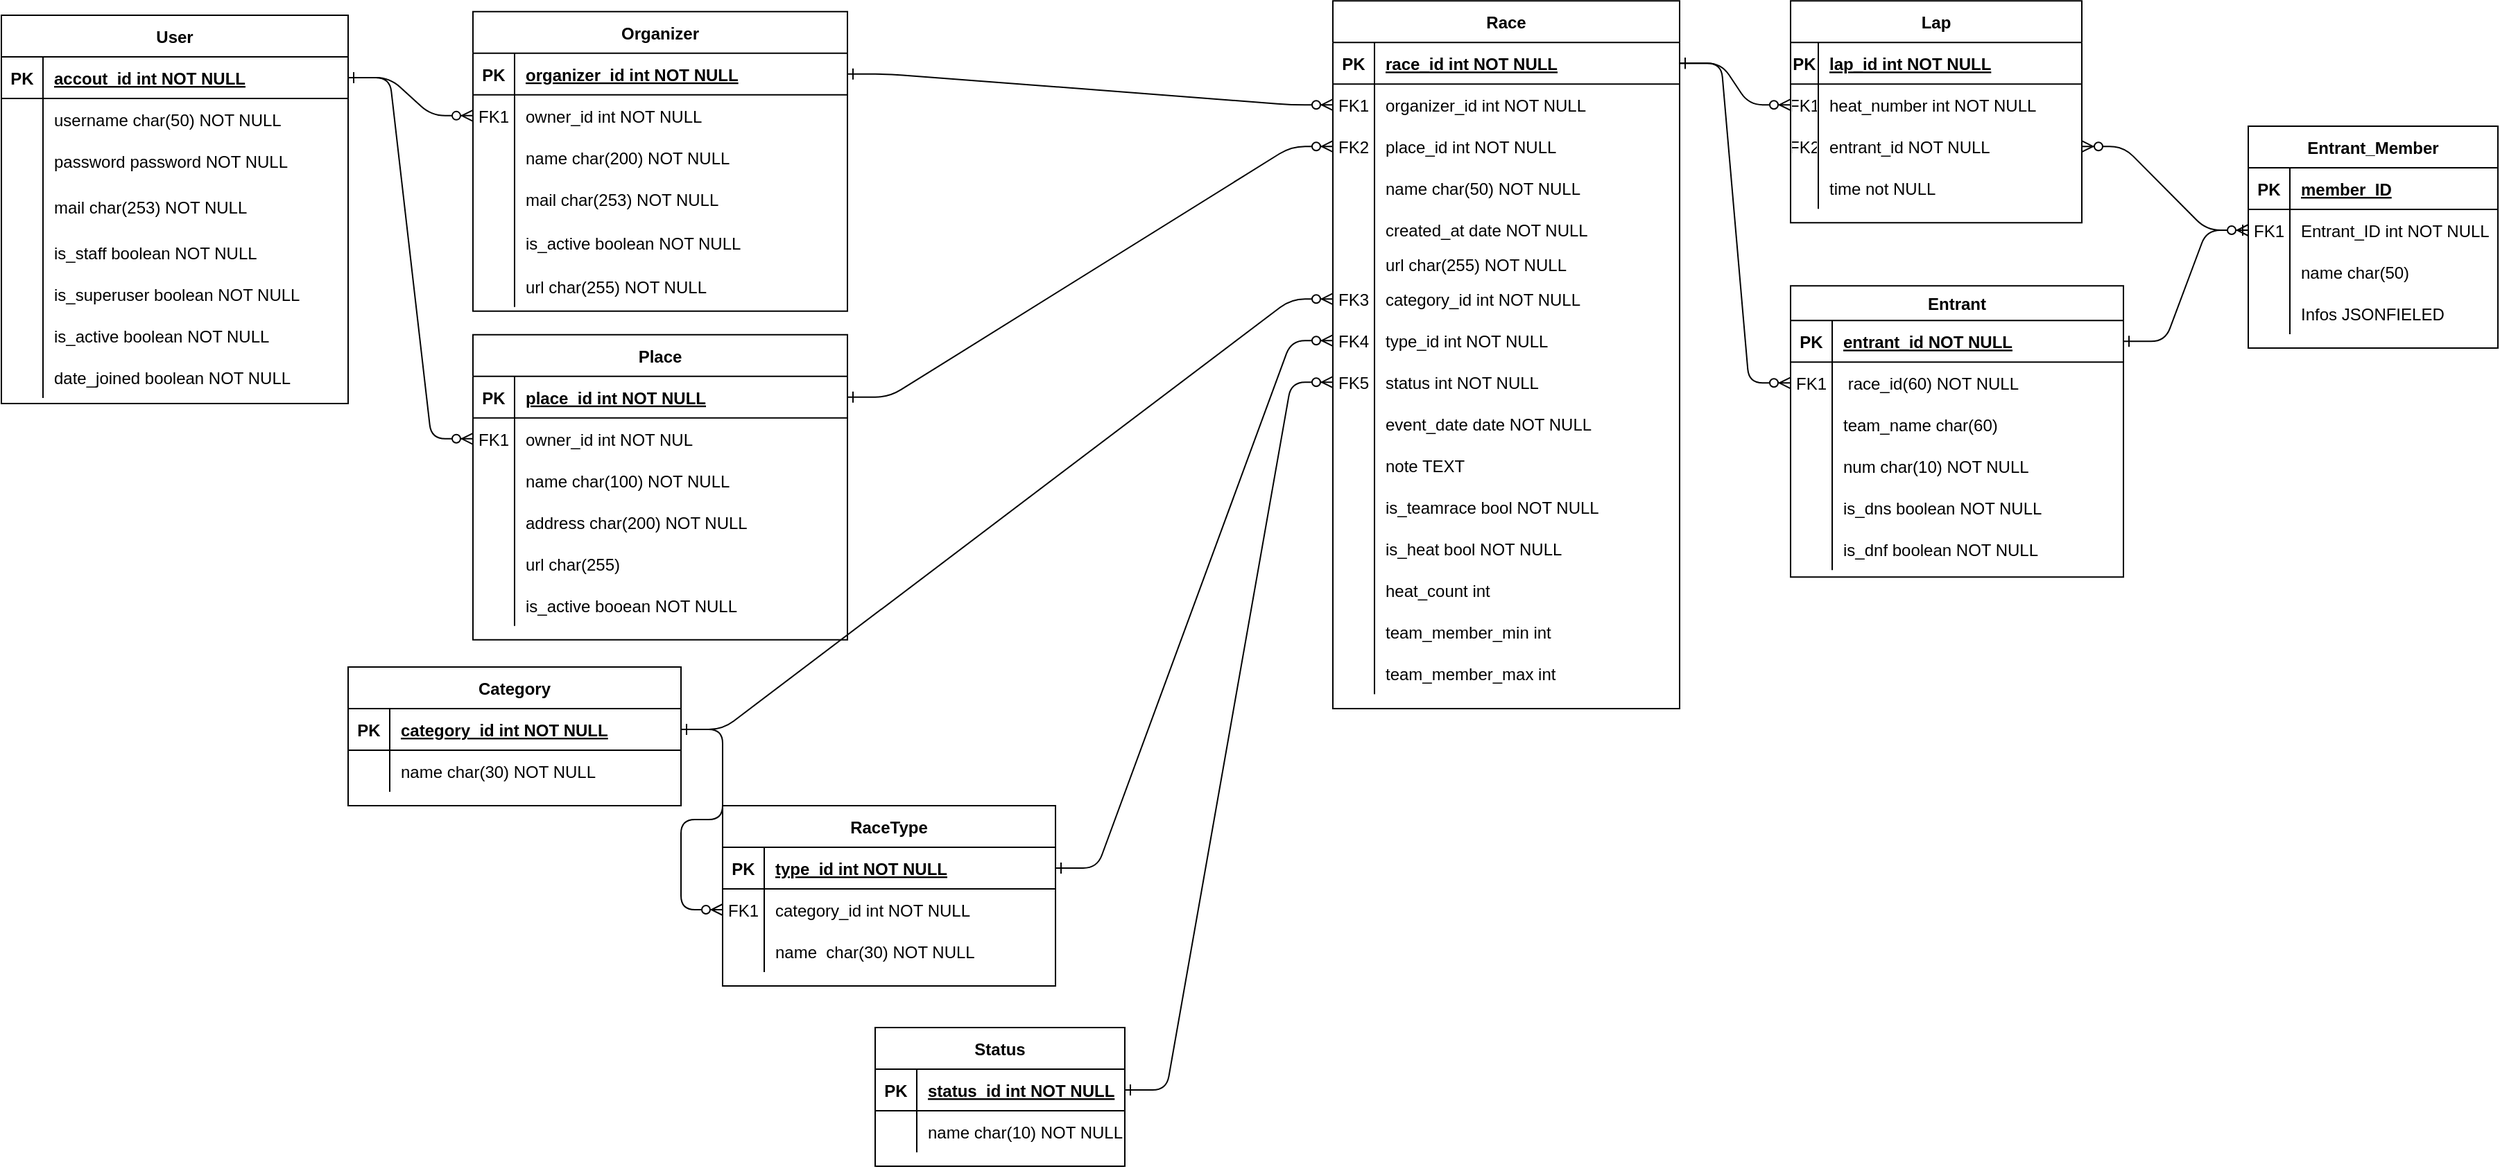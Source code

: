 <mxfile version="15.2.9" type="github">
  <diagram id="R2lEEEUBdFMjLlhIrx00" name="Page-1">
    <mxGraphModel dx="1550" dy="835" grid="1" gridSize="10" guides="1" tooltips="1" connect="1" arrows="1" fold="1" page="1" pageScale="1" pageWidth="850" pageHeight="1100" math="0" shadow="0" extFonts="Permanent Marker^https://fonts.googleapis.com/css?family=Permanent+Marker">
      <root>
        <mxCell id="0" />
        <mxCell id="1" parent="0" />
        <mxCell id="C-vyLk0tnHw3VtMMgP7b-1" value="" style="edgeStyle=entityRelationEdgeStyle;endArrow=ERzeroToMany;startArrow=ERone;endFill=1;startFill=0;" parent="1" source="C-vyLk0tnHw3VtMMgP7b-24" target="C-vyLk0tnHw3VtMMgP7b-6" edge="1">
          <mxGeometry width="100" height="100" relative="1" as="geometry">
            <mxPoint x="340" y="720" as="sourcePoint" />
            <mxPoint x="440" y="620" as="targetPoint" />
          </mxGeometry>
        </mxCell>
        <mxCell id="C-vyLk0tnHw3VtMMgP7b-12" value="" style="edgeStyle=entityRelationEdgeStyle;endArrow=ERzeroToMany;startArrow=ERone;endFill=1;startFill=0;" parent="1" source="C-vyLk0tnHw3VtMMgP7b-3" target="C-vyLk0tnHw3VtMMgP7b-17" edge="1">
          <mxGeometry width="100" height="100" relative="1" as="geometry">
            <mxPoint x="400" y="180" as="sourcePoint" />
            <mxPoint x="460" y="205" as="targetPoint" />
          </mxGeometry>
        </mxCell>
        <mxCell id="C-vyLk0tnHw3VtMMgP7b-13" value="Race" style="shape=table;startSize=30;container=1;collapsible=1;childLayout=tableLayout;fixedRows=1;rowLines=0;fontStyle=1;align=center;resizeLast=1;" parent="1" vertex="1">
          <mxGeometry x="1000" y="29.59" width="250" height="510.41" as="geometry" />
        </mxCell>
        <mxCell id="C-vyLk0tnHw3VtMMgP7b-14" value="" style="shape=partialRectangle;collapsible=0;dropTarget=0;pointerEvents=0;fillColor=none;points=[[0,0.5],[1,0.5]];portConstraint=eastwest;top=0;left=0;right=0;bottom=1;" parent="C-vyLk0tnHw3VtMMgP7b-13" vertex="1">
          <mxGeometry y="30" width="250" height="30" as="geometry" />
        </mxCell>
        <mxCell id="C-vyLk0tnHw3VtMMgP7b-15" value="PK" style="shape=partialRectangle;overflow=hidden;connectable=0;fillColor=none;top=0;left=0;bottom=0;right=0;fontStyle=1;" parent="C-vyLk0tnHw3VtMMgP7b-14" vertex="1">
          <mxGeometry width="30" height="30" as="geometry">
            <mxRectangle width="30" height="30" as="alternateBounds" />
          </mxGeometry>
        </mxCell>
        <mxCell id="C-vyLk0tnHw3VtMMgP7b-16" value="race_id int NOT NULL " style="shape=partialRectangle;overflow=hidden;connectable=0;fillColor=none;top=0;left=0;bottom=0;right=0;align=left;spacingLeft=6;fontStyle=5;" parent="C-vyLk0tnHw3VtMMgP7b-14" vertex="1">
          <mxGeometry x="30" width="220" height="30" as="geometry">
            <mxRectangle width="220" height="30" as="alternateBounds" />
          </mxGeometry>
        </mxCell>
        <mxCell id="C-vyLk0tnHw3VtMMgP7b-17" value="" style="shape=partialRectangle;collapsible=0;dropTarget=0;pointerEvents=0;fillColor=none;points=[[0,0.5],[1,0.5]];portConstraint=eastwest;top=0;left=0;right=0;bottom=0;" parent="C-vyLk0tnHw3VtMMgP7b-13" vertex="1">
          <mxGeometry y="60" width="250" height="30" as="geometry" />
        </mxCell>
        <mxCell id="C-vyLk0tnHw3VtMMgP7b-18" value="FK1" style="shape=partialRectangle;overflow=hidden;connectable=0;fillColor=none;top=0;left=0;bottom=0;right=0;" parent="C-vyLk0tnHw3VtMMgP7b-17" vertex="1">
          <mxGeometry width="30" height="30" as="geometry">
            <mxRectangle width="30" height="30" as="alternateBounds" />
          </mxGeometry>
        </mxCell>
        <mxCell id="C-vyLk0tnHw3VtMMgP7b-19" value="organizer_id int NOT NULL" style="shape=partialRectangle;overflow=hidden;connectable=0;fillColor=none;top=0;left=0;bottom=0;right=0;align=left;spacingLeft=6;" parent="C-vyLk0tnHw3VtMMgP7b-17" vertex="1">
          <mxGeometry x="30" width="220" height="30" as="geometry">
            <mxRectangle width="220" height="30" as="alternateBounds" />
          </mxGeometry>
        </mxCell>
        <mxCell id="C-vyLk0tnHw3VtMMgP7b-20" value="" style="shape=partialRectangle;collapsible=0;dropTarget=0;pointerEvents=0;fillColor=none;points=[[0,0.5],[1,0.5]];portConstraint=eastwest;top=0;left=0;right=0;bottom=0;" parent="C-vyLk0tnHw3VtMMgP7b-13" vertex="1">
          <mxGeometry y="90" width="250" height="30" as="geometry" />
        </mxCell>
        <mxCell id="C-vyLk0tnHw3VtMMgP7b-21" value="FK2" style="shape=partialRectangle;overflow=hidden;connectable=0;fillColor=none;top=0;left=0;bottom=0;right=0;" parent="C-vyLk0tnHw3VtMMgP7b-20" vertex="1">
          <mxGeometry width="30" height="30" as="geometry">
            <mxRectangle width="30" height="30" as="alternateBounds" />
          </mxGeometry>
        </mxCell>
        <mxCell id="C-vyLk0tnHw3VtMMgP7b-22" value="place_id int NOT NULL" style="shape=partialRectangle;overflow=hidden;connectable=0;fillColor=none;top=0;left=0;bottom=0;right=0;align=left;spacingLeft=6;" parent="C-vyLk0tnHw3VtMMgP7b-20" vertex="1">
          <mxGeometry x="30" width="220" height="30" as="geometry">
            <mxRectangle width="220" height="30" as="alternateBounds" />
          </mxGeometry>
        </mxCell>
        <mxCell id="j4qL6R465GSEc020aB6Y-118" style="shape=partialRectangle;collapsible=0;dropTarget=0;pointerEvents=0;fillColor=none;points=[[0,0.5],[1,0.5]];portConstraint=eastwest;top=0;left=0;right=0;bottom=0;" parent="C-vyLk0tnHw3VtMMgP7b-13" vertex="1">
          <mxGeometry y="120" width="250" height="30" as="geometry" />
        </mxCell>
        <mxCell id="j4qL6R465GSEc020aB6Y-119" style="shape=partialRectangle;overflow=hidden;connectable=0;fillColor=none;top=0;left=0;bottom=0;right=0;" parent="j4qL6R465GSEc020aB6Y-118" vertex="1">
          <mxGeometry width="30" height="30" as="geometry">
            <mxRectangle width="30" height="30" as="alternateBounds" />
          </mxGeometry>
        </mxCell>
        <mxCell id="j4qL6R465GSEc020aB6Y-120" value="name char(50) NOT NULL" style="shape=partialRectangle;overflow=hidden;connectable=0;fillColor=none;top=0;left=0;bottom=0;right=0;align=left;spacingLeft=6;" parent="j4qL6R465GSEc020aB6Y-118" vertex="1">
          <mxGeometry x="30" width="220" height="30" as="geometry">
            <mxRectangle width="220" height="30" as="alternateBounds" />
          </mxGeometry>
        </mxCell>
        <mxCell id="j4qL6R465GSEc020aB6Y-115" style="shape=partialRectangle;collapsible=0;dropTarget=0;pointerEvents=0;fillColor=none;points=[[0,0.5],[1,0.5]];portConstraint=eastwest;top=0;left=0;right=0;bottom=0;" parent="C-vyLk0tnHw3VtMMgP7b-13" vertex="1">
          <mxGeometry y="150" width="250" height="30" as="geometry" />
        </mxCell>
        <mxCell id="j4qL6R465GSEc020aB6Y-116" style="shape=partialRectangle;overflow=hidden;connectable=0;fillColor=none;top=0;left=0;bottom=0;right=0;" parent="j4qL6R465GSEc020aB6Y-115" vertex="1">
          <mxGeometry width="30" height="30" as="geometry">
            <mxRectangle width="30" height="30" as="alternateBounds" />
          </mxGeometry>
        </mxCell>
        <mxCell id="j4qL6R465GSEc020aB6Y-117" value="created_at date NOT NULL" style="shape=partialRectangle;overflow=hidden;connectable=0;fillColor=none;top=0;left=0;bottom=0;right=0;align=left;spacingLeft=6;" parent="j4qL6R465GSEc020aB6Y-115" vertex="1">
          <mxGeometry x="30" width="220" height="30" as="geometry">
            <mxRectangle width="220" height="30" as="alternateBounds" />
          </mxGeometry>
        </mxCell>
        <mxCell id="j4qL6R465GSEc020aB6Y-112" style="shape=partialRectangle;collapsible=0;dropTarget=0;pointerEvents=0;fillColor=none;points=[[0,0.5],[1,0.5]];portConstraint=eastwest;top=0;left=0;right=0;bottom=0;" parent="C-vyLk0tnHw3VtMMgP7b-13" vertex="1">
          <mxGeometry y="180" width="250" height="20" as="geometry" />
        </mxCell>
        <mxCell id="j4qL6R465GSEc020aB6Y-113" style="shape=partialRectangle;overflow=hidden;connectable=0;fillColor=none;top=0;left=0;bottom=0;right=0;" parent="j4qL6R465GSEc020aB6Y-112" vertex="1">
          <mxGeometry width="30" height="20" as="geometry">
            <mxRectangle width="30" height="20" as="alternateBounds" />
          </mxGeometry>
        </mxCell>
        <mxCell id="j4qL6R465GSEc020aB6Y-114" value="url char(255) NOT NULL" style="shape=partialRectangle;overflow=hidden;connectable=0;fillColor=none;top=0;left=0;bottom=0;right=0;align=left;spacingLeft=6;" parent="j4qL6R465GSEc020aB6Y-112" vertex="1">
          <mxGeometry x="30" width="220" height="20" as="geometry">
            <mxRectangle width="220" height="20" as="alternateBounds" />
          </mxGeometry>
        </mxCell>
        <mxCell id="j4qL6R465GSEc020aB6Y-106" style="shape=partialRectangle;collapsible=0;dropTarget=0;pointerEvents=0;fillColor=none;points=[[0,0.5],[1,0.5]];portConstraint=eastwest;top=0;left=0;right=0;bottom=0;" parent="C-vyLk0tnHw3VtMMgP7b-13" vertex="1">
          <mxGeometry y="200" width="250" height="30" as="geometry" />
        </mxCell>
        <mxCell id="j4qL6R465GSEc020aB6Y-107" value="FK3" style="shape=partialRectangle;overflow=hidden;connectable=0;fillColor=none;top=0;left=0;bottom=0;right=0;" parent="j4qL6R465GSEc020aB6Y-106" vertex="1">
          <mxGeometry width="30" height="30" as="geometry">
            <mxRectangle width="30" height="30" as="alternateBounds" />
          </mxGeometry>
        </mxCell>
        <mxCell id="j4qL6R465GSEc020aB6Y-108" value="category_id int NOT NULL" style="shape=partialRectangle;overflow=hidden;connectable=0;fillColor=none;top=0;left=0;bottom=0;right=0;align=left;spacingLeft=6;" parent="j4qL6R465GSEc020aB6Y-106" vertex="1">
          <mxGeometry x="30" width="220" height="30" as="geometry">
            <mxRectangle width="220" height="30" as="alternateBounds" />
          </mxGeometry>
        </mxCell>
        <mxCell id="j4qL6R465GSEc020aB6Y-109" style="shape=partialRectangle;collapsible=0;dropTarget=0;pointerEvents=0;fillColor=none;points=[[0,0.5],[1,0.5]];portConstraint=eastwest;top=0;left=0;right=0;bottom=0;" parent="C-vyLk0tnHw3VtMMgP7b-13" vertex="1">
          <mxGeometry y="230" width="250" height="30" as="geometry" />
        </mxCell>
        <mxCell id="j4qL6R465GSEc020aB6Y-110" value="FK4" style="shape=partialRectangle;overflow=hidden;connectable=0;fillColor=none;top=0;left=0;bottom=0;right=0;" parent="j4qL6R465GSEc020aB6Y-109" vertex="1">
          <mxGeometry width="30" height="30" as="geometry">
            <mxRectangle width="30" height="30" as="alternateBounds" />
          </mxGeometry>
        </mxCell>
        <mxCell id="j4qL6R465GSEc020aB6Y-111" value="type_id int NOT NULL" style="shape=partialRectangle;overflow=hidden;connectable=0;fillColor=none;top=0;left=0;bottom=0;right=0;align=left;spacingLeft=6;" parent="j4qL6R465GSEc020aB6Y-109" vertex="1">
          <mxGeometry x="30" width="220" height="30" as="geometry">
            <mxRectangle width="220" height="30" as="alternateBounds" />
          </mxGeometry>
        </mxCell>
        <mxCell id="j4qL6R465GSEc020aB6Y-125" style="shape=partialRectangle;collapsible=0;dropTarget=0;pointerEvents=0;fillColor=none;points=[[0,0.5],[1,0.5]];portConstraint=eastwest;top=0;left=0;right=0;bottom=0;" parent="C-vyLk0tnHw3VtMMgP7b-13" vertex="1">
          <mxGeometry y="260" width="250" height="30" as="geometry" />
        </mxCell>
        <mxCell id="j4qL6R465GSEc020aB6Y-126" value="FK5" style="shape=partialRectangle;overflow=hidden;connectable=0;fillColor=none;top=0;left=0;bottom=0;right=0;" parent="j4qL6R465GSEc020aB6Y-125" vertex="1">
          <mxGeometry width="30" height="30" as="geometry">
            <mxRectangle width="30" height="30" as="alternateBounds" />
          </mxGeometry>
        </mxCell>
        <mxCell id="j4qL6R465GSEc020aB6Y-127" value="status int NOT NULL" style="shape=partialRectangle;overflow=hidden;connectable=0;fillColor=none;top=0;left=0;bottom=0;right=0;align=left;spacingLeft=6;" parent="j4qL6R465GSEc020aB6Y-125" vertex="1">
          <mxGeometry x="30" width="220" height="30" as="geometry">
            <mxRectangle width="220" height="30" as="alternateBounds" />
          </mxGeometry>
        </mxCell>
        <mxCell id="j4qL6R465GSEc020aB6Y-145" style="shape=partialRectangle;collapsible=0;dropTarget=0;pointerEvents=0;fillColor=none;points=[[0,0.5],[1,0.5]];portConstraint=eastwest;top=0;left=0;right=0;bottom=0;" parent="C-vyLk0tnHw3VtMMgP7b-13" vertex="1">
          <mxGeometry y="290" width="250" height="30" as="geometry" />
        </mxCell>
        <mxCell id="j4qL6R465GSEc020aB6Y-146" style="shape=partialRectangle;overflow=hidden;connectable=0;fillColor=none;top=0;left=0;bottom=0;right=0;" parent="j4qL6R465GSEc020aB6Y-145" vertex="1">
          <mxGeometry width="30" height="30" as="geometry">
            <mxRectangle width="30" height="30" as="alternateBounds" />
          </mxGeometry>
        </mxCell>
        <mxCell id="j4qL6R465GSEc020aB6Y-147" value="event_date date NOT NULL" style="shape=partialRectangle;overflow=hidden;connectable=0;fillColor=none;top=0;left=0;bottom=0;right=0;align=left;spacingLeft=6;" parent="j4qL6R465GSEc020aB6Y-145" vertex="1">
          <mxGeometry x="30" width="220" height="30" as="geometry">
            <mxRectangle width="220" height="30" as="alternateBounds" />
          </mxGeometry>
        </mxCell>
        <mxCell id="hOdXJVoz8-QWp3BIsncv-1" style="shape=partialRectangle;collapsible=0;dropTarget=0;pointerEvents=0;fillColor=none;points=[[0,0.5],[1,0.5]];portConstraint=eastwest;top=0;left=0;right=0;bottom=0;" vertex="1" parent="C-vyLk0tnHw3VtMMgP7b-13">
          <mxGeometry y="320" width="250" height="30" as="geometry" />
        </mxCell>
        <mxCell id="hOdXJVoz8-QWp3BIsncv-2" style="shape=partialRectangle;overflow=hidden;connectable=0;fillColor=none;top=0;left=0;bottom=0;right=0;" vertex="1" parent="hOdXJVoz8-QWp3BIsncv-1">
          <mxGeometry width="30" height="30" as="geometry">
            <mxRectangle width="30" height="30" as="alternateBounds" />
          </mxGeometry>
        </mxCell>
        <mxCell id="hOdXJVoz8-QWp3BIsncv-3" value="note TEXT" style="shape=partialRectangle;overflow=hidden;connectable=0;fillColor=none;top=0;left=0;bottom=0;right=0;align=left;spacingLeft=6;" vertex="1" parent="hOdXJVoz8-QWp3BIsncv-1">
          <mxGeometry x="30" width="220" height="30" as="geometry">
            <mxRectangle width="220" height="30" as="alternateBounds" />
          </mxGeometry>
        </mxCell>
        <mxCell id="j4qL6R465GSEc020aB6Y-142" style="shape=partialRectangle;collapsible=0;dropTarget=0;pointerEvents=0;fillColor=none;points=[[0,0.5],[1,0.5]];portConstraint=eastwest;top=0;left=0;right=0;bottom=0;" parent="C-vyLk0tnHw3VtMMgP7b-13" vertex="1">
          <mxGeometry y="350" width="250" height="30" as="geometry" />
        </mxCell>
        <mxCell id="j4qL6R465GSEc020aB6Y-143" style="shape=partialRectangle;overflow=hidden;connectable=0;fillColor=none;top=0;left=0;bottom=0;right=0;" parent="j4qL6R465GSEc020aB6Y-142" vertex="1">
          <mxGeometry width="30" height="30" as="geometry">
            <mxRectangle width="30" height="30" as="alternateBounds" />
          </mxGeometry>
        </mxCell>
        <mxCell id="j4qL6R465GSEc020aB6Y-144" value="is_teamrace bool NOT NULL" style="shape=partialRectangle;overflow=hidden;connectable=0;fillColor=none;top=0;left=0;bottom=0;right=0;align=left;spacingLeft=6;" parent="j4qL6R465GSEc020aB6Y-142" vertex="1">
          <mxGeometry x="30" width="220" height="30" as="geometry">
            <mxRectangle width="220" height="30" as="alternateBounds" />
          </mxGeometry>
        </mxCell>
        <mxCell id="hOdXJVoz8-QWp3BIsncv-31" style="shape=partialRectangle;collapsible=0;dropTarget=0;pointerEvents=0;fillColor=none;points=[[0,0.5],[1,0.5]];portConstraint=eastwest;top=0;left=0;right=0;bottom=0;" vertex="1" parent="C-vyLk0tnHw3VtMMgP7b-13">
          <mxGeometry y="380" width="250" height="30" as="geometry" />
        </mxCell>
        <mxCell id="hOdXJVoz8-QWp3BIsncv-32" style="shape=partialRectangle;overflow=hidden;connectable=0;fillColor=none;top=0;left=0;bottom=0;right=0;" vertex="1" parent="hOdXJVoz8-QWp3BIsncv-31">
          <mxGeometry width="30" height="30" as="geometry">
            <mxRectangle width="30" height="30" as="alternateBounds" />
          </mxGeometry>
        </mxCell>
        <mxCell id="hOdXJVoz8-QWp3BIsncv-33" value="is_heat bool NOT NULL" style="shape=partialRectangle;overflow=hidden;connectable=0;fillColor=none;top=0;left=0;bottom=0;right=0;align=left;spacingLeft=6;" vertex="1" parent="hOdXJVoz8-QWp3BIsncv-31">
          <mxGeometry x="30" width="220" height="30" as="geometry">
            <mxRectangle width="220" height="30" as="alternateBounds" />
          </mxGeometry>
        </mxCell>
        <mxCell id="hOdXJVoz8-QWp3BIsncv-34" style="shape=partialRectangle;collapsible=0;dropTarget=0;pointerEvents=0;fillColor=none;points=[[0,0.5],[1,0.5]];portConstraint=eastwest;top=0;left=0;right=0;bottom=0;" vertex="1" parent="C-vyLk0tnHw3VtMMgP7b-13">
          <mxGeometry y="410" width="250" height="30" as="geometry" />
        </mxCell>
        <mxCell id="hOdXJVoz8-QWp3BIsncv-35" style="shape=partialRectangle;overflow=hidden;connectable=0;fillColor=none;top=0;left=0;bottom=0;right=0;" vertex="1" parent="hOdXJVoz8-QWp3BIsncv-34">
          <mxGeometry width="30" height="30" as="geometry">
            <mxRectangle width="30" height="30" as="alternateBounds" />
          </mxGeometry>
        </mxCell>
        <mxCell id="hOdXJVoz8-QWp3BIsncv-36" value="heat_count int" style="shape=partialRectangle;overflow=hidden;connectable=0;fillColor=none;top=0;left=0;bottom=0;right=0;align=left;spacingLeft=6;" vertex="1" parent="hOdXJVoz8-QWp3BIsncv-34">
          <mxGeometry x="30" width="220" height="30" as="geometry">
            <mxRectangle width="220" height="30" as="alternateBounds" />
          </mxGeometry>
        </mxCell>
        <mxCell id="hOdXJVoz8-QWp3BIsncv-37" style="shape=partialRectangle;collapsible=0;dropTarget=0;pointerEvents=0;fillColor=none;points=[[0,0.5],[1,0.5]];portConstraint=eastwest;top=0;left=0;right=0;bottom=0;" vertex="1" parent="C-vyLk0tnHw3VtMMgP7b-13">
          <mxGeometry y="440" width="250" height="30" as="geometry" />
        </mxCell>
        <mxCell id="hOdXJVoz8-QWp3BIsncv-38" style="shape=partialRectangle;overflow=hidden;connectable=0;fillColor=none;top=0;left=0;bottom=0;right=0;" vertex="1" parent="hOdXJVoz8-QWp3BIsncv-37">
          <mxGeometry width="30" height="30" as="geometry">
            <mxRectangle width="30" height="30" as="alternateBounds" />
          </mxGeometry>
        </mxCell>
        <mxCell id="hOdXJVoz8-QWp3BIsncv-39" value="team_member_min int" style="shape=partialRectangle;overflow=hidden;connectable=0;fillColor=none;top=0;left=0;bottom=0;right=0;align=left;spacingLeft=6;" vertex="1" parent="hOdXJVoz8-QWp3BIsncv-37">
          <mxGeometry x="30" width="220" height="30" as="geometry">
            <mxRectangle width="220" height="30" as="alternateBounds" />
          </mxGeometry>
        </mxCell>
        <mxCell id="hOdXJVoz8-QWp3BIsncv-40" style="shape=partialRectangle;collapsible=0;dropTarget=0;pointerEvents=0;fillColor=none;points=[[0,0.5],[1,0.5]];portConstraint=eastwest;top=0;left=0;right=0;bottom=0;" vertex="1" parent="C-vyLk0tnHw3VtMMgP7b-13">
          <mxGeometry y="470" width="250" height="30" as="geometry" />
        </mxCell>
        <mxCell id="hOdXJVoz8-QWp3BIsncv-41" style="shape=partialRectangle;overflow=hidden;connectable=0;fillColor=none;top=0;left=0;bottom=0;right=0;" vertex="1" parent="hOdXJVoz8-QWp3BIsncv-40">
          <mxGeometry width="30" height="30" as="geometry">
            <mxRectangle width="30" height="30" as="alternateBounds" />
          </mxGeometry>
        </mxCell>
        <mxCell id="hOdXJVoz8-QWp3BIsncv-42" value="team_member_max int" style="shape=partialRectangle;overflow=hidden;connectable=0;fillColor=none;top=0;left=0;bottom=0;right=0;align=left;spacingLeft=6;" vertex="1" parent="hOdXJVoz8-QWp3BIsncv-40">
          <mxGeometry x="30" width="220" height="30" as="geometry">
            <mxRectangle width="220" height="30" as="alternateBounds" />
          </mxGeometry>
        </mxCell>
        <mxCell id="j4qL6R465GSEc020aB6Y-35" value="" style="edgeStyle=entityRelationEdgeStyle;endArrow=ERzeroToMany;startArrow=ERone;endFill=1;startFill=0;exitX=1;exitY=0.5;exitDx=0;exitDy=0;entryX=0;entryY=0.5;entryDx=0;entryDy=0;" parent="1" source="C-vyLk0tnHw3VtMMgP7b-24" target="j4qL6R465GSEc020aB6Y-28" edge="1">
          <mxGeometry width="100" height="100" relative="1" as="geometry">
            <mxPoint x="40" y="360" as="sourcePoint" />
            <mxPoint x="190" y="420" as="targetPoint" />
          </mxGeometry>
        </mxCell>
        <mxCell id="j4qL6R465GSEc020aB6Y-36" value="" style="group" parent="1" vertex="1" connectable="0">
          <mxGeometry x="390" y="50.4" width="270" height="469.19" as="geometry" />
        </mxCell>
        <mxCell id="C-vyLk0tnHw3VtMMgP7b-2" value="Organizer" style="shape=table;startSize=30;container=1;collapsible=1;childLayout=tableLayout;fixedRows=1;rowLines=0;fontStyle=1;align=center;resizeLast=1;" parent="j4qL6R465GSEc020aB6Y-36" vertex="1">
          <mxGeometry x="-10" y="-12.97" width="270" height="215.94" as="geometry">
            <mxRectangle width="90" height="30" as="alternateBounds" />
          </mxGeometry>
        </mxCell>
        <mxCell id="C-vyLk0tnHw3VtMMgP7b-3" value="" style="shape=partialRectangle;collapsible=0;dropTarget=0;pointerEvents=0;fillColor=none;points=[[0,0.5],[1,0.5]];portConstraint=eastwest;top=0;left=0;right=0;bottom=1;" parent="C-vyLk0tnHw3VtMMgP7b-2" vertex="1">
          <mxGeometry y="30" width="270" height="30" as="geometry" />
        </mxCell>
        <mxCell id="C-vyLk0tnHw3VtMMgP7b-4" value="PK" style="shape=partialRectangle;overflow=hidden;connectable=0;fillColor=none;top=0;left=0;bottom=0;right=0;fontStyle=1;" parent="C-vyLk0tnHw3VtMMgP7b-3" vertex="1">
          <mxGeometry width="30" height="30" as="geometry" />
        </mxCell>
        <mxCell id="C-vyLk0tnHw3VtMMgP7b-5" value="organizer_id int NOT NULL " style="shape=partialRectangle;overflow=hidden;connectable=0;fillColor=none;top=0;left=0;bottom=0;right=0;align=left;spacingLeft=6;fontStyle=5;" parent="C-vyLk0tnHw3VtMMgP7b-3" vertex="1">
          <mxGeometry x="30" width="240" height="30" as="geometry" />
        </mxCell>
        <mxCell id="C-vyLk0tnHw3VtMMgP7b-6" value="" style="shape=partialRectangle;collapsible=0;dropTarget=0;pointerEvents=0;fillColor=none;points=[[0,0.5],[1,0.5]];portConstraint=eastwest;top=0;left=0;right=0;bottom=0;" parent="C-vyLk0tnHw3VtMMgP7b-2" vertex="1">
          <mxGeometry y="60" width="270" height="30" as="geometry" />
        </mxCell>
        <mxCell id="C-vyLk0tnHw3VtMMgP7b-7" value="FK1" style="shape=partialRectangle;overflow=hidden;connectable=0;fillColor=none;top=0;left=0;bottom=0;right=0;" parent="C-vyLk0tnHw3VtMMgP7b-6" vertex="1">
          <mxGeometry width="30" height="30" as="geometry" />
        </mxCell>
        <mxCell id="C-vyLk0tnHw3VtMMgP7b-8" value="owner_id int NOT NULL" style="shape=partialRectangle;overflow=hidden;connectable=0;fillColor=none;top=0;left=0;bottom=0;right=0;align=left;spacingLeft=6;" parent="C-vyLk0tnHw3VtMMgP7b-6" vertex="1">
          <mxGeometry x="30" width="240" height="30" as="geometry" />
        </mxCell>
        <mxCell id="C-vyLk0tnHw3VtMMgP7b-9" value="" style="shape=partialRectangle;collapsible=0;dropTarget=0;pointerEvents=0;fillColor=none;points=[[0,0.5],[1,0.5]];portConstraint=eastwest;top=0;left=0;right=0;bottom=0;" parent="C-vyLk0tnHw3VtMMgP7b-2" vertex="1">
          <mxGeometry y="90" width="270" height="30" as="geometry" />
        </mxCell>
        <mxCell id="C-vyLk0tnHw3VtMMgP7b-10" value="" style="shape=partialRectangle;overflow=hidden;connectable=0;fillColor=none;top=0;left=0;bottom=0;right=0;" parent="C-vyLk0tnHw3VtMMgP7b-9" vertex="1">
          <mxGeometry width="30" height="30" as="geometry" />
        </mxCell>
        <mxCell id="C-vyLk0tnHw3VtMMgP7b-11" value="name char(200) NOT NULL" style="shape=partialRectangle;overflow=hidden;connectable=0;fillColor=none;top=0;left=0;bottom=0;right=0;align=left;spacingLeft=6;" parent="C-vyLk0tnHw3VtMMgP7b-9" vertex="1">
          <mxGeometry x="30" width="240" height="30" as="geometry" />
        </mxCell>
        <mxCell id="j4qL6R465GSEc020aB6Y-99" style="shape=partialRectangle;collapsible=0;dropTarget=0;pointerEvents=0;fillColor=none;points=[[0,0.5],[1,0.5]];portConstraint=eastwest;top=0;left=0;right=0;bottom=0;" parent="C-vyLk0tnHw3VtMMgP7b-2" vertex="1">
          <mxGeometry y="120" width="270" height="30" as="geometry" />
        </mxCell>
        <mxCell id="j4qL6R465GSEc020aB6Y-100" style="shape=partialRectangle;overflow=hidden;connectable=0;fillColor=none;top=0;left=0;bottom=0;right=0;" parent="j4qL6R465GSEc020aB6Y-99" vertex="1">
          <mxGeometry width="30" height="30" as="geometry" />
        </mxCell>
        <mxCell id="j4qL6R465GSEc020aB6Y-101" value="mail char(253) NOT NULL" style="shape=partialRectangle;overflow=hidden;connectable=0;fillColor=none;top=0;left=0;bottom=0;right=0;align=left;spacingLeft=6;" parent="j4qL6R465GSEc020aB6Y-99" vertex="1">
          <mxGeometry x="30" width="240" height="30" as="geometry" />
        </mxCell>
        <mxCell id="j4qL6R465GSEc020aB6Y-102" style="shape=partialRectangle;collapsible=0;dropTarget=0;pointerEvents=0;fillColor=none;points=[[0,0.5],[1,0.5]];portConstraint=eastwest;top=0;left=0;right=0;bottom=0;" parent="C-vyLk0tnHw3VtMMgP7b-2" vertex="1">
          <mxGeometry y="150" width="270" height="33" as="geometry" />
        </mxCell>
        <mxCell id="j4qL6R465GSEc020aB6Y-103" style="shape=partialRectangle;overflow=hidden;connectable=0;fillColor=none;top=0;left=0;bottom=0;right=0;" parent="j4qL6R465GSEc020aB6Y-102" vertex="1">
          <mxGeometry width="30" height="33" as="geometry" />
        </mxCell>
        <mxCell id="j4qL6R465GSEc020aB6Y-104" value="is_active boolean NOT NULL" style="shape=partialRectangle;overflow=hidden;connectable=0;fillColor=none;top=0;left=0;bottom=0;right=0;align=left;spacingLeft=6;" parent="j4qL6R465GSEc020aB6Y-102" vertex="1">
          <mxGeometry x="30" width="240" height="33" as="geometry" />
        </mxCell>
        <mxCell id="j4qL6R465GSEc020aB6Y-121" style="shape=partialRectangle;collapsible=0;dropTarget=0;pointerEvents=0;fillColor=none;points=[[0,0.5],[1,0.5]];portConstraint=eastwest;top=0;left=0;right=0;bottom=0;" parent="C-vyLk0tnHw3VtMMgP7b-2" vertex="1">
          <mxGeometry y="183" width="270" height="30" as="geometry" />
        </mxCell>
        <mxCell id="j4qL6R465GSEc020aB6Y-122" style="shape=partialRectangle;overflow=hidden;connectable=0;fillColor=none;top=0;left=0;bottom=0;right=0;" parent="j4qL6R465GSEc020aB6Y-121" vertex="1">
          <mxGeometry width="30" height="30" as="geometry" />
        </mxCell>
        <mxCell id="j4qL6R465GSEc020aB6Y-123" value="url char(255) NOT NULL" style="shape=partialRectangle;overflow=hidden;connectable=0;fillColor=none;top=0;left=0;bottom=0;right=0;align=left;spacingLeft=6;" parent="j4qL6R465GSEc020aB6Y-121" vertex="1">
          <mxGeometry x="30" width="240" height="30" as="geometry" />
        </mxCell>
        <mxCell id="j4qL6R465GSEc020aB6Y-24" value="Place" style="shape=table;startSize=30;container=1;collapsible=1;childLayout=tableLayout;fixedRows=1;rowLines=0;fontStyle=1;align=center;resizeLast=1;" parent="j4qL6R465GSEc020aB6Y-36" vertex="1">
          <mxGeometry x="-10" y="220" width="270" height="220" as="geometry">
            <mxRectangle x="460" y="320" width="60" height="30" as="alternateBounds" />
          </mxGeometry>
        </mxCell>
        <mxCell id="j4qL6R465GSEc020aB6Y-25" value="" style="shape=partialRectangle;collapsible=0;dropTarget=0;pointerEvents=0;fillColor=none;points=[[0,0.5],[1,0.5]];portConstraint=eastwest;top=0;left=0;right=0;bottom=1;" parent="j4qL6R465GSEc020aB6Y-24" vertex="1">
          <mxGeometry y="30" width="270" height="30" as="geometry" />
        </mxCell>
        <mxCell id="j4qL6R465GSEc020aB6Y-26" value="PK" style="shape=partialRectangle;overflow=hidden;connectable=0;fillColor=none;top=0;left=0;bottom=0;right=0;fontStyle=1;" parent="j4qL6R465GSEc020aB6Y-25" vertex="1">
          <mxGeometry width="30" height="30" as="geometry" />
        </mxCell>
        <mxCell id="j4qL6R465GSEc020aB6Y-27" value="place_id int NOT NULL " style="shape=partialRectangle;overflow=hidden;connectable=0;fillColor=none;top=0;left=0;bottom=0;right=0;align=left;spacingLeft=6;fontStyle=5;" parent="j4qL6R465GSEc020aB6Y-25" vertex="1">
          <mxGeometry x="30" width="240" height="30" as="geometry" />
        </mxCell>
        <mxCell id="j4qL6R465GSEc020aB6Y-28" value="" style="shape=partialRectangle;collapsible=0;dropTarget=0;pointerEvents=0;fillColor=none;points=[[0,0.5],[1,0.5]];portConstraint=eastwest;top=0;left=0;right=0;bottom=0;" parent="j4qL6R465GSEc020aB6Y-24" vertex="1">
          <mxGeometry y="60" width="270" height="30" as="geometry" />
        </mxCell>
        <mxCell id="j4qL6R465GSEc020aB6Y-29" value="FK1" style="shape=partialRectangle;overflow=hidden;connectable=0;fillColor=none;top=0;left=0;bottom=0;right=0;" parent="j4qL6R465GSEc020aB6Y-28" vertex="1">
          <mxGeometry width="30" height="30" as="geometry" />
        </mxCell>
        <mxCell id="j4qL6R465GSEc020aB6Y-30" value="owner_id int NOT NUL" style="shape=partialRectangle;overflow=hidden;connectable=0;fillColor=none;top=0;left=0;bottom=0;right=0;align=left;spacingLeft=6;" parent="j4qL6R465GSEc020aB6Y-28" vertex="1">
          <mxGeometry x="30" width="240" height="30" as="geometry" />
        </mxCell>
        <mxCell id="j4qL6R465GSEc020aB6Y-31" value="" style="shape=partialRectangle;collapsible=0;dropTarget=0;pointerEvents=0;fillColor=none;points=[[0,0.5],[1,0.5]];portConstraint=eastwest;top=0;left=0;right=0;bottom=0;" parent="j4qL6R465GSEc020aB6Y-24" vertex="1">
          <mxGeometry y="90" width="270" height="30" as="geometry" />
        </mxCell>
        <mxCell id="j4qL6R465GSEc020aB6Y-32" value="" style="shape=partialRectangle;overflow=hidden;connectable=0;fillColor=none;top=0;left=0;bottom=0;right=0;" parent="j4qL6R465GSEc020aB6Y-31" vertex="1">
          <mxGeometry width="30" height="30" as="geometry" />
        </mxCell>
        <mxCell id="j4qL6R465GSEc020aB6Y-33" value="name char(100) NOT NULL" style="shape=partialRectangle;overflow=hidden;connectable=0;fillColor=none;top=0;left=0;bottom=0;right=0;align=left;spacingLeft=6;" parent="j4qL6R465GSEc020aB6Y-31" vertex="1">
          <mxGeometry x="30" width="240" height="30" as="geometry" />
        </mxCell>
        <mxCell id="j4qL6R465GSEc020aB6Y-90" style="shape=partialRectangle;collapsible=0;dropTarget=0;pointerEvents=0;fillColor=none;points=[[0,0.5],[1,0.5]];portConstraint=eastwest;top=0;left=0;right=0;bottom=0;" parent="j4qL6R465GSEc020aB6Y-24" vertex="1">
          <mxGeometry y="120" width="270" height="30" as="geometry" />
        </mxCell>
        <mxCell id="j4qL6R465GSEc020aB6Y-91" style="shape=partialRectangle;overflow=hidden;connectable=0;fillColor=none;top=0;left=0;bottom=0;right=0;" parent="j4qL6R465GSEc020aB6Y-90" vertex="1">
          <mxGeometry width="30" height="30" as="geometry" />
        </mxCell>
        <mxCell id="j4qL6R465GSEc020aB6Y-92" value="address char(200) NOT NULL" style="shape=partialRectangle;overflow=hidden;connectable=0;fillColor=none;top=0;left=0;bottom=0;right=0;align=left;spacingLeft=6;" parent="j4qL6R465GSEc020aB6Y-90" vertex="1">
          <mxGeometry x="30" width="240" height="30" as="geometry" />
        </mxCell>
        <mxCell id="j4qL6R465GSEc020aB6Y-93" style="shape=partialRectangle;collapsible=0;dropTarget=0;pointerEvents=0;fillColor=none;points=[[0,0.5],[1,0.5]];portConstraint=eastwest;top=0;left=0;right=0;bottom=0;" parent="j4qL6R465GSEc020aB6Y-24" vertex="1">
          <mxGeometry y="150" width="270" height="30" as="geometry" />
        </mxCell>
        <mxCell id="j4qL6R465GSEc020aB6Y-94" style="shape=partialRectangle;overflow=hidden;connectable=0;fillColor=none;top=0;left=0;bottom=0;right=0;" parent="j4qL6R465GSEc020aB6Y-93" vertex="1">
          <mxGeometry width="30" height="30" as="geometry" />
        </mxCell>
        <mxCell id="j4qL6R465GSEc020aB6Y-95" value="url char(255) " style="shape=partialRectangle;overflow=hidden;connectable=0;fillColor=none;top=0;left=0;bottom=0;right=0;align=left;spacingLeft=6;" parent="j4qL6R465GSEc020aB6Y-93" vertex="1">
          <mxGeometry x="30" width="240" height="30" as="geometry" />
        </mxCell>
        <mxCell id="j4qL6R465GSEc020aB6Y-96" style="shape=partialRectangle;collapsible=0;dropTarget=0;pointerEvents=0;fillColor=none;points=[[0,0.5],[1,0.5]];portConstraint=eastwest;top=0;left=0;right=0;bottom=0;" parent="j4qL6R465GSEc020aB6Y-24" vertex="1">
          <mxGeometry y="180" width="270" height="30" as="geometry" />
        </mxCell>
        <mxCell id="j4qL6R465GSEc020aB6Y-97" style="shape=partialRectangle;overflow=hidden;connectable=0;fillColor=none;top=0;left=0;bottom=0;right=0;" parent="j4qL6R465GSEc020aB6Y-96" vertex="1">
          <mxGeometry width="30" height="30" as="geometry" />
        </mxCell>
        <mxCell id="j4qL6R465GSEc020aB6Y-98" value="is_active booean NOT NULL" style="shape=partialRectangle;overflow=hidden;connectable=0;fillColor=none;top=0;left=0;bottom=0;right=0;align=left;spacingLeft=6;" parent="j4qL6R465GSEc020aB6Y-96" vertex="1">
          <mxGeometry x="30" width="240" height="30" as="geometry" />
        </mxCell>
        <mxCell id="j4qL6R465GSEc020aB6Y-51" value="Lap" style="shape=table;startSize=30;container=1;collapsible=1;childLayout=tableLayout;fixedRows=1;rowLines=0;fontStyle=1;align=center;resizeLast=1;" parent="1" vertex="1">
          <mxGeometry x="1330" y="29.59" width="210" height="160" as="geometry" />
        </mxCell>
        <mxCell id="j4qL6R465GSEc020aB6Y-52" value="" style="shape=partialRectangle;collapsible=0;dropTarget=0;pointerEvents=0;fillColor=none;top=0;left=0;bottom=1;right=0;points=[[0,0.5],[1,0.5]];portConstraint=eastwest;" parent="j4qL6R465GSEc020aB6Y-51" vertex="1">
          <mxGeometry y="30" width="210" height="30" as="geometry" />
        </mxCell>
        <mxCell id="j4qL6R465GSEc020aB6Y-53" value="PK" style="shape=partialRectangle;connectable=0;fillColor=none;top=0;left=0;bottom=0;right=0;fontStyle=1;overflow=hidden;" parent="j4qL6R465GSEc020aB6Y-52" vertex="1">
          <mxGeometry width="20" height="30" as="geometry">
            <mxRectangle width="20" height="30" as="alternateBounds" />
          </mxGeometry>
        </mxCell>
        <mxCell id="j4qL6R465GSEc020aB6Y-54" value="lap_id int NOT NULL" style="shape=partialRectangle;connectable=0;fillColor=none;top=0;left=0;bottom=0;right=0;align=left;spacingLeft=6;fontStyle=5;overflow=hidden;" parent="j4qL6R465GSEc020aB6Y-52" vertex="1">
          <mxGeometry x="20" width="190" height="30" as="geometry">
            <mxRectangle width="190" height="30" as="alternateBounds" />
          </mxGeometry>
        </mxCell>
        <mxCell id="j4qL6R465GSEc020aB6Y-55" value="" style="shape=partialRectangle;collapsible=0;dropTarget=0;pointerEvents=0;fillColor=none;top=0;left=0;bottom=0;right=0;points=[[0,0.5],[1,0.5]];portConstraint=eastwest;" parent="j4qL6R465GSEc020aB6Y-51" vertex="1">
          <mxGeometry y="60" width="210" height="30" as="geometry" />
        </mxCell>
        <mxCell id="j4qL6R465GSEc020aB6Y-56" value="FK1" style="shape=partialRectangle;connectable=0;fillColor=none;top=0;left=0;bottom=0;right=0;editable=1;overflow=hidden;" parent="j4qL6R465GSEc020aB6Y-55" vertex="1">
          <mxGeometry width="20" height="30" as="geometry">
            <mxRectangle width="20" height="30" as="alternateBounds" />
          </mxGeometry>
        </mxCell>
        <mxCell id="j4qL6R465GSEc020aB6Y-57" value="heat_number int NOT NULL" style="shape=partialRectangle;connectable=0;fillColor=none;top=0;left=0;bottom=0;right=0;align=left;spacingLeft=6;overflow=hidden;" parent="j4qL6R465GSEc020aB6Y-55" vertex="1">
          <mxGeometry x="20" width="190" height="30" as="geometry">
            <mxRectangle width="190" height="30" as="alternateBounds" />
          </mxGeometry>
        </mxCell>
        <mxCell id="j4qL6R465GSEc020aB6Y-58" value="" style="shape=partialRectangle;collapsible=0;dropTarget=0;pointerEvents=0;fillColor=none;top=0;left=0;bottom=0;right=0;points=[[0,0.5],[1,0.5]];portConstraint=eastwest;" parent="j4qL6R465GSEc020aB6Y-51" vertex="1">
          <mxGeometry y="90" width="210" height="30" as="geometry" />
        </mxCell>
        <mxCell id="j4qL6R465GSEc020aB6Y-59" value="FK2" style="shape=partialRectangle;connectable=0;fillColor=none;top=0;left=0;bottom=0;right=0;editable=1;overflow=hidden;" parent="j4qL6R465GSEc020aB6Y-58" vertex="1">
          <mxGeometry width="20" height="30" as="geometry">
            <mxRectangle width="20" height="30" as="alternateBounds" />
          </mxGeometry>
        </mxCell>
        <mxCell id="j4qL6R465GSEc020aB6Y-60" value="entrant_id NOT NULL" style="shape=partialRectangle;connectable=0;fillColor=none;top=0;left=0;bottom=0;right=0;align=left;spacingLeft=6;overflow=hidden;" parent="j4qL6R465GSEc020aB6Y-58" vertex="1">
          <mxGeometry x="20" width="190" height="30" as="geometry">
            <mxRectangle width="190" height="30" as="alternateBounds" />
          </mxGeometry>
        </mxCell>
        <mxCell id="j4qL6R465GSEc020aB6Y-61" value="" style="shape=partialRectangle;collapsible=0;dropTarget=0;pointerEvents=0;fillColor=none;top=0;left=0;bottom=0;right=0;points=[[0,0.5],[1,0.5]];portConstraint=eastwest;" parent="j4qL6R465GSEc020aB6Y-51" vertex="1">
          <mxGeometry y="120" width="210" height="30" as="geometry" />
        </mxCell>
        <mxCell id="j4qL6R465GSEc020aB6Y-62" value="" style="shape=partialRectangle;connectable=0;fillColor=none;top=0;left=0;bottom=0;right=0;editable=1;overflow=hidden;" parent="j4qL6R465GSEc020aB6Y-61" vertex="1">
          <mxGeometry width="20" height="30" as="geometry">
            <mxRectangle width="20" height="30" as="alternateBounds" />
          </mxGeometry>
        </mxCell>
        <mxCell id="j4qL6R465GSEc020aB6Y-63" value="time not NULL" style="shape=partialRectangle;connectable=0;fillColor=none;top=0;left=0;bottom=0;right=0;align=left;spacingLeft=6;overflow=hidden;" parent="j4qL6R465GSEc020aB6Y-61" vertex="1">
          <mxGeometry x="20" width="190" height="30" as="geometry">
            <mxRectangle width="190" height="30" as="alternateBounds" />
          </mxGeometry>
        </mxCell>
        <mxCell id="j4qL6R465GSEc020aB6Y-2" value="" style="shape=partialRectangle;overflow=hidden;connectable=0;fillColor=none;top=0;left=0;bottom=0;right=0;align=left;spacingLeft=6;" parent="1" vertex="1">
          <mxGeometry x="80" y="235.135" width="220" height="20.27" as="geometry" />
        </mxCell>
        <mxCell id="C-vyLk0tnHw3VtMMgP7b-23" value="User" style="shape=table;startSize=30;container=1;collapsible=1;childLayout=tableLayout;fixedRows=1;rowLines=0;fontStyle=1;align=center;resizeLast=1;" parent="1" vertex="1">
          <mxGeometry x="40" y="40" width="250" height="280" as="geometry">
            <mxRectangle x="-10" y="-60" width="60" height="30" as="alternateBounds" />
          </mxGeometry>
        </mxCell>
        <mxCell id="C-vyLk0tnHw3VtMMgP7b-24" value="" style="shape=partialRectangle;collapsible=0;dropTarget=0;pointerEvents=0;fillColor=none;points=[[0,0.5],[1,0.5]];portConstraint=eastwest;top=0;left=0;right=0;bottom=1;" parent="C-vyLk0tnHw3VtMMgP7b-23" vertex="1">
          <mxGeometry y="30" width="250" height="30" as="geometry" />
        </mxCell>
        <mxCell id="C-vyLk0tnHw3VtMMgP7b-25" value="PK" style="shape=partialRectangle;overflow=hidden;connectable=0;fillColor=none;top=0;left=0;bottom=0;right=0;fontStyle=1;" parent="C-vyLk0tnHw3VtMMgP7b-24" vertex="1">
          <mxGeometry width="30" height="30" as="geometry" />
        </mxCell>
        <mxCell id="C-vyLk0tnHw3VtMMgP7b-26" value="accout_id int NOT NULL " style="shape=partialRectangle;overflow=hidden;connectable=0;fillColor=none;top=0;left=0;bottom=0;right=0;align=left;spacingLeft=6;fontStyle=5;" parent="C-vyLk0tnHw3VtMMgP7b-24" vertex="1">
          <mxGeometry x="30" width="220" height="30" as="geometry" />
        </mxCell>
        <mxCell id="C-vyLk0tnHw3VtMMgP7b-27" value="" style="shape=partialRectangle;collapsible=0;dropTarget=0;pointerEvents=0;fillColor=none;points=[[0,0.5],[1,0.5]];portConstraint=eastwest;top=0;left=0;right=0;bottom=0;" parent="C-vyLk0tnHw3VtMMgP7b-23" vertex="1">
          <mxGeometry y="60" width="250" height="30" as="geometry" />
        </mxCell>
        <mxCell id="C-vyLk0tnHw3VtMMgP7b-28" value="" style="shape=partialRectangle;overflow=hidden;connectable=0;fillColor=none;top=0;left=0;bottom=0;right=0;" parent="C-vyLk0tnHw3VtMMgP7b-27" vertex="1">
          <mxGeometry width="30" height="30" as="geometry" />
        </mxCell>
        <mxCell id="C-vyLk0tnHw3VtMMgP7b-29" value="username char(50) NOT NULL" style="shape=partialRectangle;overflow=hidden;connectable=0;fillColor=none;top=0;left=0;bottom=0;right=0;align=left;spacingLeft=6;" parent="C-vyLk0tnHw3VtMMgP7b-27" vertex="1">
          <mxGeometry x="30" width="220" height="30" as="geometry" />
        </mxCell>
        <mxCell id="j4qL6R465GSEc020aB6Y-87" style="shape=partialRectangle;collapsible=0;dropTarget=0;pointerEvents=0;fillColor=none;points=[[0,0.5],[1,0.5]];portConstraint=eastwest;top=0;left=0;right=0;bottom=0;" parent="C-vyLk0tnHw3VtMMgP7b-23" vertex="1">
          <mxGeometry y="90" width="250" height="30" as="geometry" />
        </mxCell>
        <mxCell id="j4qL6R465GSEc020aB6Y-88" style="shape=partialRectangle;overflow=hidden;connectable=0;fillColor=none;top=0;left=0;bottom=0;right=0;" parent="j4qL6R465GSEc020aB6Y-87" vertex="1">
          <mxGeometry width="30" height="30" as="geometry" />
        </mxCell>
        <mxCell id="j4qL6R465GSEc020aB6Y-89" value="password password NOT NULL" style="shape=partialRectangle;overflow=hidden;connectable=0;fillColor=none;top=0;left=0;bottom=0;right=0;align=left;spacingLeft=6;" parent="j4qL6R465GSEc020aB6Y-87" vertex="1">
          <mxGeometry x="30" width="220" height="30" as="geometry" />
        </mxCell>
        <mxCell id="j4qL6R465GSEc020aB6Y-82" style="shape=partialRectangle;collapsible=0;dropTarget=0;pointerEvents=0;fillColor=none;points=[[0,0.5],[1,0.5]];portConstraint=eastwest;top=0;left=0;right=0;bottom=0;" parent="C-vyLk0tnHw3VtMMgP7b-23" vertex="1">
          <mxGeometry y="120" width="250" height="36" as="geometry" />
        </mxCell>
        <mxCell id="j4qL6R465GSEc020aB6Y-83" style="shape=partialRectangle;overflow=hidden;connectable=0;fillColor=none;top=0;left=0;bottom=0;right=0;" parent="j4qL6R465GSEc020aB6Y-82" vertex="1">
          <mxGeometry width="30" height="36" as="geometry" />
        </mxCell>
        <mxCell id="j4qL6R465GSEc020aB6Y-84" value="mail char(253) NOT NULL" style="shape=partialRectangle;overflow=hidden;connectable=0;fillColor=none;top=0;left=0;bottom=0;right=0;align=left;spacingLeft=6;" parent="j4qL6R465GSEc020aB6Y-82" vertex="1">
          <mxGeometry x="30" width="220" height="36" as="geometry" />
        </mxCell>
        <mxCell id="j4qL6R465GSEc020aB6Y-67" style="shape=partialRectangle;collapsible=0;dropTarget=0;pointerEvents=0;fillColor=none;points=[[0,0.5],[1,0.5]];portConstraint=eastwest;top=0;left=0;right=0;bottom=0;" parent="C-vyLk0tnHw3VtMMgP7b-23" vertex="1">
          <mxGeometry y="156" width="250" height="30" as="geometry" />
        </mxCell>
        <mxCell id="j4qL6R465GSEc020aB6Y-68" style="shape=partialRectangle;overflow=hidden;connectable=0;fillColor=none;top=0;left=0;bottom=0;right=0;" parent="j4qL6R465GSEc020aB6Y-67" vertex="1">
          <mxGeometry width="30" height="30" as="geometry" />
        </mxCell>
        <mxCell id="j4qL6R465GSEc020aB6Y-69" value="is_staff boolean NOT NULL" style="shape=partialRectangle;overflow=hidden;connectable=0;fillColor=none;top=0;left=0;bottom=0;right=0;align=left;spacingLeft=6;" parent="j4qL6R465GSEc020aB6Y-67" vertex="1">
          <mxGeometry x="30" width="220" height="30" as="geometry" />
        </mxCell>
        <mxCell id="j4qL6R465GSEc020aB6Y-76" style="shape=partialRectangle;collapsible=0;dropTarget=0;pointerEvents=0;fillColor=none;points=[[0,0.5],[1,0.5]];portConstraint=eastwest;top=0;left=0;right=0;bottom=0;" parent="C-vyLk0tnHw3VtMMgP7b-23" vertex="1">
          <mxGeometry y="186" width="250" height="30" as="geometry" />
        </mxCell>
        <mxCell id="j4qL6R465GSEc020aB6Y-77" style="shape=partialRectangle;overflow=hidden;connectable=0;fillColor=none;top=0;left=0;bottom=0;right=0;" parent="j4qL6R465GSEc020aB6Y-76" vertex="1">
          <mxGeometry width="30" height="30" as="geometry" />
        </mxCell>
        <mxCell id="j4qL6R465GSEc020aB6Y-78" value="is_superuser boolean NOT NULL" style="shape=partialRectangle;overflow=hidden;connectable=0;fillColor=none;top=0;left=0;bottom=0;right=0;align=left;spacingLeft=6;" parent="j4qL6R465GSEc020aB6Y-76" vertex="1">
          <mxGeometry x="30" width="220" height="30" as="geometry" />
        </mxCell>
        <mxCell id="j4qL6R465GSEc020aB6Y-73" style="shape=partialRectangle;collapsible=0;dropTarget=0;pointerEvents=0;fillColor=none;points=[[0,0.5],[1,0.5]];portConstraint=eastwest;top=0;left=0;right=0;bottom=0;" parent="C-vyLk0tnHw3VtMMgP7b-23" vertex="1">
          <mxGeometry y="216" width="250" height="30" as="geometry" />
        </mxCell>
        <mxCell id="j4qL6R465GSEc020aB6Y-74" style="shape=partialRectangle;overflow=hidden;connectable=0;fillColor=none;top=0;left=0;bottom=0;right=0;" parent="j4qL6R465GSEc020aB6Y-73" vertex="1">
          <mxGeometry width="30" height="30" as="geometry" />
        </mxCell>
        <mxCell id="j4qL6R465GSEc020aB6Y-75" value="is_active boolean NOT NULL" style="shape=partialRectangle;overflow=hidden;connectable=0;fillColor=none;top=0;left=0;bottom=0;right=0;align=left;spacingLeft=6;" parent="j4qL6R465GSEc020aB6Y-73" vertex="1">
          <mxGeometry x="30" width="220" height="30" as="geometry" />
        </mxCell>
        <mxCell id="j4qL6R465GSEc020aB6Y-79" style="shape=partialRectangle;collapsible=0;dropTarget=0;pointerEvents=0;fillColor=none;points=[[0,0.5],[1,0.5]];portConstraint=eastwest;top=0;left=0;right=0;bottom=0;" parent="C-vyLk0tnHw3VtMMgP7b-23" vertex="1">
          <mxGeometry y="246" width="250" height="30" as="geometry" />
        </mxCell>
        <mxCell id="j4qL6R465GSEc020aB6Y-80" style="shape=partialRectangle;overflow=hidden;connectable=0;fillColor=none;top=0;left=0;bottom=0;right=0;" parent="j4qL6R465GSEc020aB6Y-79" vertex="1">
          <mxGeometry width="30" height="30" as="geometry" />
        </mxCell>
        <mxCell id="j4qL6R465GSEc020aB6Y-81" value="date_joined boolean NOT NULL" style="shape=partialRectangle;overflow=hidden;connectable=0;fillColor=none;top=0;left=0;bottom=0;right=0;align=left;spacingLeft=6;" parent="j4qL6R465GSEc020aB6Y-79" vertex="1">
          <mxGeometry x="30" width="220" height="30" as="geometry" />
        </mxCell>
        <mxCell id="j4qL6R465GSEc020aB6Y-14" value="" style="shape=partialRectangle;overflow=hidden;connectable=0;fillColor=none;top=0;left=0;bottom=0;right=0;align=left;spacingLeft=6;" parent="1" vertex="1">
          <mxGeometry x="70" y="302.703" width="220" height="20.27" as="geometry" />
        </mxCell>
        <mxCell id="j4qL6R465GSEc020aB6Y-17" value="" style="shape=partialRectangle;overflow=hidden;connectable=0;fillColor=none;top=0;left=0;bottom=0;right=0;align=left;spacingLeft=6;" parent="1" vertex="1">
          <mxGeometry x="70" y="289.189" width="220" height="20.27" as="geometry" />
        </mxCell>
        <mxCell id="j4qL6R465GSEc020aB6Y-105" value="" style="edgeStyle=entityRelationEdgeStyle;endArrow=ERzeroToMany;startArrow=ERone;endFill=1;startFill=0;entryX=0;entryY=0.5;entryDx=0;entryDy=0;" parent="1" source="j4qL6R465GSEc020aB6Y-25" target="C-vyLk0tnHw3VtMMgP7b-20" edge="1">
          <mxGeometry width="100" height="100" relative="1" as="geometry">
            <mxPoint x="300" y="95" as="sourcePoint" />
            <mxPoint x="380" y="374.19" as="targetPoint" />
          </mxGeometry>
        </mxCell>
        <mxCell id="j4qL6R465GSEc020aB6Y-124" value="" style="edgeStyle=entityRelationEdgeStyle;endArrow=ERzeroToMany;startArrow=ERone;endFill=1;startFill=0;entryX=0;entryY=0.5;entryDx=0;entryDy=0;exitX=1;exitY=0.5;exitDx=0;exitDy=0;" parent="1" source="C-vyLk0tnHw3VtMMgP7b-14" target="j4qL6R465GSEc020aB6Y-55" edge="1">
          <mxGeometry width="100" height="100" relative="1" as="geometry">
            <mxPoint x="680" y="325" as="sourcePoint" />
            <mxPoint x="1330" y="135" as="targetPoint" />
          </mxGeometry>
        </mxCell>
        <mxCell id="j4qL6R465GSEc020aB6Y-128" value="Entrant" style="shape=table;startSize=25;container=1;collapsible=1;childLayout=tableLayout;fixedRows=1;rowLines=0;fontStyle=1;align=center;resizeLast=1;" parent="1" vertex="1">
          <mxGeometry x="1330" y="235.14" width="240" height="210" as="geometry" />
        </mxCell>
        <mxCell id="j4qL6R465GSEc020aB6Y-129" value="" style="shape=partialRectangle;collapsible=0;dropTarget=0;pointerEvents=0;fillColor=none;top=0;left=0;bottom=1;right=0;points=[[0,0.5],[1,0.5]];portConstraint=eastwest;" parent="j4qL6R465GSEc020aB6Y-128" vertex="1">
          <mxGeometry y="25" width="240" height="30" as="geometry" />
        </mxCell>
        <mxCell id="j4qL6R465GSEc020aB6Y-130" value="PK" style="shape=partialRectangle;connectable=0;fillColor=none;top=0;left=0;bottom=0;right=0;fontStyle=1;overflow=hidden;" parent="j4qL6R465GSEc020aB6Y-129" vertex="1">
          <mxGeometry width="30" height="30" as="geometry">
            <mxRectangle width="30" height="30" as="alternateBounds" />
          </mxGeometry>
        </mxCell>
        <mxCell id="j4qL6R465GSEc020aB6Y-131" value="entrant_id NOT NULL" style="shape=partialRectangle;connectable=0;fillColor=none;top=0;left=0;bottom=0;right=0;align=left;spacingLeft=6;fontStyle=5;overflow=hidden;" parent="j4qL6R465GSEc020aB6Y-129" vertex="1">
          <mxGeometry x="30" width="210" height="30" as="geometry">
            <mxRectangle width="210" height="30" as="alternateBounds" />
          </mxGeometry>
        </mxCell>
        <mxCell id="j4qL6R465GSEc020aB6Y-138" value="" style="shape=partialRectangle;collapsible=0;dropTarget=0;pointerEvents=0;fillColor=none;top=0;left=0;bottom=0;right=0;points=[[0,0.5],[1,0.5]];portConstraint=eastwest;" parent="j4qL6R465GSEc020aB6Y-128" vertex="1">
          <mxGeometry y="55" width="240" height="30" as="geometry" />
        </mxCell>
        <mxCell id="j4qL6R465GSEc020aB6Y-139" value="FK1" style="shape=partialRectangle;connectable=0;fillColor=none;top=0;left=0;bottom=0;right=0;editable=1;overflow=hidden;" parent="j4qL6R465GSEc020aB6Y-138" vertex="1">
          <mxGeometry width="30" height="30" as="geometry">
            <mxRectangle width="30" height="30" as="alternateBounds" />
          </mxGeometry>
        </mxCell>
        <mxCell id="j4qL6R465GSEc020aB6Y-140" value=" race_id(60) NOT NULL" style="shape=partialRectangle;connectable=0;fillColor=none;top=0;left=0;bottom=0;right=0;align=left;spacingLeft=6;overflow=hidden;" parent="j4qL6R465GSEc020aB6Y-138" vertex="1">
          <mxGeometry x="30" width="210" height="30" as="geometry">
            <mxRectangle width="210" height="30" as="alternateBounds" />
          </mxGeometry>
        </mxCell>
        <mxCell id="j4qL6R465GSEc020aB6Y-132" value="" style="shape=partialRectangle;collapsible=0;dropTarget=0;pointerEvents=0;fillColor=none;top=0;left=0;bottom=0;right=0;points=[[0,0.5],[1,0.5]];portConstraint=eastwest;" parent="j4qL6R465GSEc020aB6Y-128" vertex="1">
          <mxGeometry y="85" width="240" height="30" as="geometry" />
        </mxCell>
        <mxCell id="j4qL6R465GSEc020aB6Y-133" value="" style="shape=partialRectangle;connectable=0;fillColor=none;top=0;left=0;bottom=0;right=0;editable=1;overflow=hidden;" parent="j4qL6R465GSEc020aB6Y-132" vertex="1">
          <mxGeometry width="30" height="30" as="geometry">
            <mxRectangle width="30" height="30" as="alternateBounds" />
          </mxGeometry>
        </mxCell>
        <mxCell id="j4qL6R465GSEc020aB6Y-134" value="team_name char(60)" style="shape=partialRectangle;connectable=0;fillColor=none;top=0;left=0;bottom=0;right=0;align=left;spacingLeft=6;overflow=hidden;" parent="j4qL6R465GSEc020aB6Y-132" vertex="1">
          <mxGeometry x="30" width="210" height="30" as="geometry">
            <mxRectangle width="210" height="30" as="alternateBounds" />
          </mxGeometry>
        </mxCell>
        <mxCell id="j4qL6R465GSEc020aB6Y-135" value="" style="shape=partialRectangle;collapsible=0;dropTarget=0;pointerEvents=0;fillColor=none;top=0;left=0;bottom=0;right=0;points=[[0,0.5],[1,0.5]];portConstraint=eastwest;" parent="j4qL6R465GSEc020aB6Y-128" vertex="1">
          <mxGeometry y="115" width="240" height="30" as="geometry" />
        </mxCell>
        <mxCell id="j4qL6R465GSEc020aB6Y-136" value="" style="shape=partialRectangle;connectable=0;fillColor=none;top=0;left=0;bottom=0;right=0;editable=1;overflow=hidden;" parent="j4qL6R465GSEc020aB6Y-135" vertex="1">
          <mxGeometry width="30" height="30" as="geometry">
            <mxRectangle width="30" height="30" as="alternateBounds" />
          </mxGeometry>
        </mxCell>
        <mxCell id="j4qL6R465GSEc020aB6Y-137" value="num char(10) NOT NULL" style="shape=partialRectangle;connectable=0;fillColor=none;top=0;left=0;bottom=0;right=0;align=left;spacingLeft=6;overflow=hidden;" parent="j4qL6R465GSEc020aB6Y-135" vertex="1">
          <mxGeometry x="30" width="210" height="30" as="geometry">
            <mxRectangle width="210" height="30" as="alternateBounds" />
          </mxGeometry>
        </mxCell>
        <mxCell id="j4qL6R465GSEc020aB6Y-154" style="shape=partialRectangle;collapsible=0;dropTarget=0;pointerEvents=0;fillColor=none;top=0;left=0;bottom=0;right=0;points=[[0,0.5],[1,0.5]];portConstraint=eastwest;" parent="j4qL6R465GSEc020aB6Y-128" vertex="1">
          <mxGeometry y="145" width="240" height="30" as="geometry" />
        </mxCell>
        <mxCell id="j4qL6R465GSEc020aB6Y-155" style="shape=partialRectangle;connectable=0;fillColor=none;top=0;left=0;bottom=0;right=0;editable=1;overflow=hidden;" parent="j4qL6R465GSEc020aB6Y-154" vertex="1">
          <mxGeometry width="30" height="30" as="geometry">
            <mxRectangle width="30" height="30" as="alternateBounds" />
          </mxGeometry>
        </mxCell>
        <mxCell id="j4qL6R465GSEc020aB6Y-156" value="is_dns boolean NOT NULL" style="shape=partialRectangle;connectable=0;fillColor=none;top=0;left=0;bottom=0;right=0;align=left;spacingLeft=6;overflow=hidden;" parent="j4qL6R465GSEc020aB6Y-154" vertex="1">
          <mxGeometry x="30" width="210" height="30" as="geometry">
            <mxRectangle width="210" height="30" as="alternateBounds" />
          </mxGeometry>
        </mxCell>
        <mxCell id="j4qL6R465GSEc020aB6Y-202" style="shape=partialRectangle;collapsible=0;dropTarget=0;pointerEvents=0;fillColor=none;top=0;left=0;bottom=0;right=0;points=[[0,0.5],[1,0.5]];portConstraint=eastwest;" parent="j4qL6R465GSEc020aB6Y-128" vertex="1">
          <mxGeometry y="175" width="240" height="30" as="geometry" />
        </mxCell>
        <mxCell id="j4qL6R465GSEc020aB6Y-203" style="shape=partialRectangle;connectable=0;fillColor=none;top=0;left=0;bottom=0;right=0;editable=1;overflow=hidden;" parent="j4qL6R465GSEc020aB6Y-202" vertex="1">
          <mxGeometry width="30" height="30" as="geometry">
            <mxRectangle width="30" height="30" as="alternateBounds" />
          </mxGeometry>
        </mxCell>
        <mxCell id="j4qL6R465GSEc020aB6Y-204" value="is_dnf boolean NOT NULL" style="shape=partialRectangle;connectable=0;fillColor=none;top=0;left=0;bottom=0;right=0;align=left;spacingLeft=6;overflow=hidden;" parent="j4qL6R465GSEc020aB6Y-202" vertex="1">
          <mxGeometry x="30" width="210" height="30" as="geometry">
            <mxRectangle width="210" height="30" as="alternateBounds" />
          </mxGeometry>
        </mxCell>
        <mxCell id="j4qL6R465GSEc020aB6Y-152" value="" style="edgeStyle=entityRelationEdgeStyle;endArrow=ERzeroToMany;startArrow=ERone;endFill=1;startFill=0;entryX=1;entryY=0.5;entryDx=0;entryDy=0;exitX=0;exitY=0.5;exitDx=0;exitDy=0;" parent="1" source="HdavprW804SOVNkOtU-k-8" target="j4qL6R465GSEc020aB6Y-58" edge="1">
          <mxGeometry width="100" height="100" relative="1" as="geometry">
            <mxPoint x="1460" y="318.51" as="sourcePoint" />
            <mxPoint x="1530" y="348.51" as="targetPoint" />
          </mxGeometry>
        </mxCell>
        <mxCell id="j4qL6R465GSEc020aB6Y-153" value="" style="edgeStyle=entityRelationEdgeStyle;endArrow=ERzeroToMany;startArrow=ERone;endFill=1;startFill=0;entryX=0;entryY=0.5;entryDx=0;entryDy=0;exitX=1;exitY=0.5;exitDx=0;exitDy=0;" parent="1" source="C-vyLk0tnHw3VtMMgP7b-14" target="j4qL6R465GSEc020aB6Y-138" edge="1">
          <mxGeometry width="100" height="100" relative="1" as="geometry">
            <mxPoint x="1010" y="95" as="sourcePoint" />
            <mxPoint x="1080" y="125" as="targetPoint" />
          </mxGeometry>
        </mxCell>
        <mxCell id="j4qL6R465GSEc020aB6Y-163" value="Category" style="shape=table;startSize=30;container=1;collapsible=1;childLayout=tableLayout;fixedRows=1;rowLines=0;fontStyle=1;align=center;resizeLast=1;" parent="1" vertex="1">
          <mxGeometry x="290" y="510" width="240" height="100" as="geometry" />
        </mxCell>
        <mxCell id="j4qL6R465GSEc020aB6Y-164" value="" style="shape=partialRectangle;collapsible=0;dropTarget=0;pointerEvents=0;fillColor=none;top=0;left=0;bottom=1;right=0;points=[[0,0.5],[1,0.5]];portConstraint=eastwest;" parent="j4qL6R465GSEc020aB6Y-163" vertex="1">
          <mxGeometry y="30" width="240" height="30" as="geometry" />
        </mxCell>
        <mxCell id="j4qL6R465GSEc020aB6Y-165" value="PK" style="shape=partialRectangle;connectable=0;fillColor=none;top=0;left=0;bottom=0;right=0;fontStyle=1;overflow=hidden;" parent="j4qL6R465GSEc020aB6Y-164" vertex="1">
          <mxGeometry width="30" height="30" as="geometry" />
        </mxCell>
        <mxCell id="j4qL6R465GSEc020aB6Y-166" value="category_id int NOT NULL" style="shape=partialRectangle;connectable=0;fillColor=none;top=0;left=0;bottom=0;right=0;align=left;spacingLeft=6;fontStyle=5;overflow=hidden;" parent="j4qL6R465GSEc020aB6Y-164" vertex="1">
          <mxGeometry x="30" width="210" height="30" as="geometry" />
        </mxCell>
        <mxCell id="j4qL6R465GSEc020aB6Y-167" value="" style="shape=partialRectangle;collapsible=0;dropTarget=0;pointerEvents=0;fillColor=none;top=0;left=0;bottom=0;right=0;points=[[0,0.5],[1,0.5]];portConstraint=eastwest;" parent="j4qL6R465GSEc020aB6Y-163" vertex="1">
          <mxGeometry y="60" width="240" height="30" as="geometry" />
        </mxCell>
        <mxCell id="j4qL6R465GSEc020aB6Y-168" value="" style="shape=partialRectangle;connectable=0;fillColor=none;top=0;left=0;bottom=0;right=0;editable=1;overflow=hidden;" parent="j4qL6R465GSEc020aB6Y-167" vertex="1">
          <mxGeometry width="30" height="30" as="geometry" />
        </mxCell>
        <mxCell id="j4qL6R465GSEc020aB6Y-169" value="name char(30) NOT NULL" style="shape=partialRectangle;connectable=0;fillColor=none;top=0;left=0;bottom=0;right=0;align=left;spacingLeft=6;overflow=hidden;" parent="j4qL6R465GSEc020aB6Y-167" vertex="1">
          <mxGeometry x="30" width="210" height="30" as="geometry" />
        </mxCell>
        <mxCell id="j4qL6R465GSEc020aB6Y-176" value="Status" style="shape=table;startSize=30;container=1;collapsible=1;childLayout=tableLayout;fixedRows=1;rowLines=0;fontStyle=1;align=center;resizeLast=1;" parent="1" vertex="1">
          <mxGeometry x="670" y="770" width="180" height="100" as="geometry" />
        </mxCell>
        <mxCell id="j4qL6R465GSEc020aB6Y-177" value="" style="shape=partialRectangle;collapsible=0;dropTarget=0;pointerEvents=0;fillColor=none;top=0;left=0;bottom=1;right=0;points=[[0,0.5],[1,0.5]];portConstraint=eastwest;" parent="j4qL6R465GSEc020aB6Y-176" vertex="1">
          <mxGeometry y="30" width="180" height="30" as="geometry" />
        </mxCell>
        <mxCell id="j4qL6R465GSEc020aB6Y-178" value="PK" style="shape=partialRectangle;connectable=0;fillColor=none;top=0;left=0;bottom=0;right=0;fontStyle=1;overflow=hidden;" parent="j4qL6R465GSEc020aB6Y-177" vertex="1">
          <mxGeometry width="30" height="30" as="geometry" />
        </mxCell>
        <mxCell id="j4qL6R465GSEc020aB6Y-179" value="status_id int NOT NULL" style="shape=partialRectangle;connectable=0;fillColor=none;top=0;left=0;bottom=0;right=0;align=left;spacingLeft=6;fontStyle=5;overflow=hidden;" parent="j4qL6R465GSEc020aB6Y-177" vertex="1">
          <mxGeometry x="30" width="150" height="30" as="geometry" />
        </mxCell>
        <mxCell id="j4qL6R465GSEc020aB6Y-180" value="" style="shape=partialRectangle;collapsible=0;dropTarget=0;pointerEvents=0;fillColor=none;top=0;left=0;bottom=0;right=0;points=[[0,0.5],[1,0.5]];portConstraint=eastwest;" parent="j4qL6R465GSEc020aB6Y-176" vertex="1">
          <mxGeometry y="60" width="180" height="30" as="geometry" />
        </mxCell>
        <mxCell id="j4qL6R465GSEc020aB6Y-181" value="" style="shape=partialRectangle;connectable=0;fillColor=none;top=0;left=0;bottom=0;right=0;editable=1;overflow=hidden;" parent="j4qL6R465GSEc020aB6Y-180" vertex="1">
          <mxGeometry width="30" height="30" as="geometry" />
        </mxCell>
        <mxCell id="j4qL6R465GSEc020aB6Y-182" value="name char(10) NOT NULL" style="shape=partialRectangle;connectable=0;fillColor=none;top=0;left=0;bottom=0;right=0;align=left;spacingLeft=6;overflow=hidden;" parent="j4qL6R465GSEc020aB6Y-180" vertex="1">
          <mxGeometry x="30" width="150" height="30" as="geometry" />
        </mxCell>
        <mxCell id="j4qL6R465GSEc020aB6Y-189" value="RaceType" style="shape=table;startSize=30;container=1;collapsible=1;childLayout=tableLayout;fixedRows=1;rowLines=0;fontStyle=1;align=center;resizeLast=1;" parent="1" vertex="1">
          <mxGeometry x="560" y="610" width="240" height="130" as="geometry" />
        </mxCell>
        <mxCell id="j4qL6R465GSEc020aB6Y-190" value="" style="shape=partialRectangle;collapsible=0;dropTarget=0;pointerEvents=0;fillColor=none;top=0;left=0;bottom=1;right=0;points=[[0,0.5],[1,0.5]];portConstraint=eastwest;" parent="j4qL6R465GSEc020aB6Y-189" vertex="1">
          <mxGeometry y="30" width="240" height="30" as="geometry" />
        </mxCell>
        <mxCell id="j4qL6R465GSEc020aB6Y-191" value="PK" style="shape=partialRectangle;connectable=0;fillColor=none;top=0;left=0;bottom=0;right=0;fontStyle=1;overflow=hidden;" parent="j4qL6R465GSEc020aB6Y-190" vertex="1">
          <mxGeometry width="30" height="30" as="geometry" />
        </mxCell>
        <mxCell id="j4qL6R465GSEc020aB6Y-192" value="type_id int NOT NULL" style="shape=partialRectangle;connectable=0;fillColor=none;top=0;left=0;bottom=0;right=0;align=left;spacingLeft=6;fontStyle=5;overflow=hidden;" parent="j4qL6R465GSEc020aB6Y-190" vertex="1">
          <mxGeometry x="30" width="210" height="30" as="geometry" />
        </mxCell>
        <mxCell id="j4qL6R465GSEc020aB6Y-193" value="" style="shape=partialRectangle;collapsible=0;dropTarget=0;pointerEvents=0;fillColor=none;top=0;left=0;bottom=0;right=0;points=[[0,0.5],[1,0.5]];portConstraint=eastwest;" parent="j4qL6R465GSEc020aB6Y-189" vertex="1">
          <mxGeometry y="60" width="240" height="30" as="geometry" />
        </mxCell>
        <mxCell id="j4qL6R465GSEc020aB6Y-194" value="FK1" style="shape=partialRectangle;connectable=0;fillColor=none;top=0;left=0;bottom=0;right=0;editable=1;overflow=hidden;" parent="j4qL6R465GSEc020aB6Y-193" vertex="1">
          <mxGeometry width="30" height="30" as="geometry" />
        </mxCell>
        <mxCell id="j4qL6R465GSEc020aB6Y-195" value="category_id int NOT NULL" style="shape=partialRectangle;connectable=0;fillColor=none;top=0;left=0;bottom=0;right=0;align=left;spacingLeft=6;overflow=hidden;" parent="j4qL6R465GSEc020aB6Y-193" vertex="1">
          <mxGeometry x="30" width="210" height="30" as="geometry" />
        </mxCell>
        <mxCell id="j4qL6R465GSEc020aB6Y-196" value="" style="shape=partialRectangle;collapsible=0;dropTarget=0;pointerEvents=0;fillColor=none;top=0;left=0;bottom=0;right=0;points=[[0,0.5],[1,0.5]];portConstraint=eastwest;" parent="j4qL6R465GSEc020aB6Y-189" vertex="1">
          <mxGeometry y="90" width="240" height="30" as="geometry" />
        </mxCell>
        <mxCell id="j4qL6R465GSEc020aB6Y-197" value="" style="shape=partialRectangle;connectable=0;fillColor=none;top=0;left=0;bottom=0;right=0;editable=1;overflow=hidden;" parent="j4qL6R465GSEc020aB6Y-196" vertex="1">
          <mxGeometry width="30" height="30" as="geometry" />
        </mxCell>
        <mxCell id="j4qL6R465GSEc020aB6Y-198" value="name  char(30) NOT NULL" style="shape=partialRectangle;connectable=0;fillColor=none;top=0;left=0;bottom=0;right=0;align=left;spacingLeft=6;overflow=hidden;" parent="j4qL6R465GSEc020aB6Y-196" vertex="1">
          <mxGeometry x="30" width="210" height="30" as="geometry" />
        </mxCell>
        <mxCell id="j4qL6R465GSEc020aB6Y-214" value="" style="edgeStyle=entityRelationEdgeStyle;endArrow=ERzeroToMany;startArrow=ERone;endFill=1;startFill=0;entryX=0;entryY=0.5;entryDx=0;entryDy=0;exitX=1;exitY=0.5;exitDx=0;exitDy=0;" parent="1" source="j4qL6R465GSEc020aB6Y-177" target="j4qL6R465GSEc020aB6Y-125" edge="1">
          <mxGeometry width="100" height="100" relative="1" as="geometry">
            <mxPoint x="490" y="560" as="sourcePoint" />
            <mxPoint x="870" y="610" as="targetPoint" />
          </mxGeometry>
        </mxCell>
        <mxCell id="j4qL6R465GSEc020aB6Y-215" value="" style="edgeStyle=entityRelationEdgeStyle;endArrow=ERzeroToMany;startArrow=ERone;endFill=1;startFill=0;exitX=1;exitY=0.5;exitDx=0;exitDy=0;entryX=0;entryY=0.5;entryDx=0;entryDy=0;" parent="1" source="j4qL6R465GSEc020aB6Y-164" target="j4qL6R465GSEc020aB6Y-106" edge="1">
          <mxGeometry width="100" height="100" relative="1" as="geometry">
            <mxPoint x="1310" y="505" as="sourcePoint" />
            <mxPoint x="750" y="260" as="targetPoint" />
          </mxGeometry>
        </mxCell>
        <mxCell id="j4qL6R465GSEc020aB6Y-216" value="" style="edgeStyle=entityRelationEdgeStyle;endArrow=ERzeroToMany;startArrow=ERone;endFill=1;startFill=0;entryX=0;entryY=0.5;entryDx=0;entryDy=0;exitX=1;exitY=0.5;exitDx=0;exitDy=0;" parent="1" source="j4qL6R465GSEc020aB6Y-164" target="j4qL6R465GSEc020aB6Y-193" edge="1">
          <mxGeometry width="100" height="100" relative="1" as="geometry">
            <mxPoint x="1340" y="519.19" as="sourcePoint" />
            <mxPoint x="1450" y="479.19" as="targetPoint" />
          </mxGeometry>
        </mxCell>
        <mxCell id="j4qL6R465GSEc020aB6Y-217" value="" style="edgeStyle=entityRelationEdgeStyle;endArrow=ERzeroToMany;startArrow=ERone;endFill=1;startFill=0;entryX=0;entryY=0.5;entryDx=0;entryDy=0;" parent="1" source="j4qL6R465GSEc020aB6Y-190" target="j4qL6R465GSEc020aB6Y-109" edge="1">
          <mxGeometry width="100" height="100" relative="1" as="geometry">
            <mxPoint x="630" y="585" as="sourcePoint" />
            <mxPoint x="760" y="270" as="targetPoint" />
          </mxGeometry>
        </mxCell>
        <mxCell id="HdavprW804SOVNkOtU-k-1" value="Entrant_Member" style="shape=table;startSize=30;container=1;collapsible=1;childLayout=tableLayout;fixedRows=1;rowLines=0;fontStyle=1;align=center;resizeLast=1;" parent="1" vertex="1">
          <mxGeometry x="1660" y="120" width="180" height="160" as="geometry" />
        </mxCell>
        <mxCell id="HdavprW804SOVNkOtU-k-2" value="" style="shape=partialRectangle;collapsible=0;dropTarget=0;pointerEvents=0;fillColor=none;top=0;left=0;bottom=1;right=0;points=[[0,0.5],[1,0.5]];portConstraint=eastwest;" parent="HdavprW804SOVNkOtU-k-1" vertex="1">
          <mxGeometry y="30" width="180" height="30" as="geometry" />
        </mxCell>
        <mxCell id="HdavprW804SOVNkOtU-k-3" value="PK" style="shape=partialRectangle;connectable=0;fillColor=none;top=0;left=0;bottom=0;right=0;fontStyle=1;overflow=hidden;" parent="HdavprW804SOVNkOtU-k-2" vertex="1">
          <mxGeometry width="30" height="30" as="geometry">
            <mxRectangle width="30" height="30" as="alternateBounds" />
          </mxGeometry>
        </mxCell>
        <mxCell id="HdavprW804SOVNkOtU-k-4" value="member_ID" style="shape=partialRectangle;connectable=0;fillColor=none;top=0;left=0;bottom=0;right=0;align=left;spacingLeft=6;fontStyle=5;overflow=hidden;" parent="HdavprW804SOVNkOtU-k-2" vertex="1">
          <mxGeometry x="30" width="150" height="30" as="geometry">
            <mxRectangle width="150" height="30" as="alternateBounds" />
          </mxGeometry>
        </mxCell>
        <mxCell id="HdavprW804SOVNkOtU-k-8" value="" style="shape=partialRectangle;collapsible=0;dropTarget=0;pointerEvents=0;fillColor=none;top=0;left=0;bottom=0;right=0;points=[[0,0.5],[1,0.5]];portConstraint=eastwest;" parent="HdavprW804SOVNkOtU-k-1" vertex="1">
          <mxGeometry y="60" width="180" height="30" as="geometry" />
        </mxCell>
        <mxCell id="HdavprW804SOVNkOtU-k-9" value="FK1" style="shape=partialRectangle;connectable=0;fillColor=none;top=0;left=0;bottom=0;right=0;editable=1;overflow=hidden;" parent="HdavprW804SOVNkOtU-k-8" vertex="1">
          <mxGeometry width="30" height="30" as="geometry">
            <mxRectangle width="30" height="30" as="alternateBounds" />
          </mxGeometry>
        </mxCell>
        <mxCell id="HdavprW804SOVNkOtU-k-10" value="Entrant_ID int NOT NULL" style="shape=partialRectangle;connectable=0;fillColor=none;top=0;left=0;bottom=0;right=0;align=left;spacingLeft=6;overflow=hidden;" parent="HdavprW804SOVNkOtU-k-8" vertex="1">
          <mxGeometry x="30" width="150" height="30" as="geometry">
            <mxRectangle width="150" height="30" as="alternateBounds" />
          </mxGeometry>
        </mxCell>
        <mxCell id="HdavprW804SOVNkOtU-k-5" value="" style="shape=partialRectangle;collapsible=0;dropTarget=0;pointerEvents=0;fillColor=none;top=0;left=0;bottom=0;right=0;points=[[0,0.5],[1,0.5]];portConstraint=eastwest;" parent="HdavprW804SOVNkOtU-k-1" vertex="1">
          <mxGeometry y="90" width="180" height="30" as="geometry" />
        </mxCell>
        <mxCell id="HdavprW804SOVNkOtU-k-6" value="" style="shape=partialRectangle;connectable=0;fillColor=none;top=0;left=0;bottom=0;right=0;editable=1;overflow=hidden;" parent="HdavprW804SOVNkOtU-k-5" vertex="1">
          <mxGeometry width="30" height="30" as="geometry">
            <mxRectangle width="30" height="30" as="alternateBounds" />
          </mxGeometry>
        </mxCell>
        <mxCell id="HdavprW804SOVNkOtU-k-7" value="name char(50)" style="shape=partialRectangle;connectable=0;fillColor=none;top=0;left=0;bottom=0;right=0;align=left;spacingLeft=6;overflow=hidden;" parent="HdavprW804SOVNkOtU-k-5" vertex="1">
          <mxGeometry x="30" width="150" height="30" as="geometry">
            <mxRectangle width="150" height="30" as="alternateBounds" />
          </mxGeometry>
        </mxCell>
        <mxCell id="HdavprW804SOVNkOtU-k-11" value="" style="shape=partialRectangle;collapsible=0;dropTarget=0;pointerEvents=0;fillColor=none;top=0;left=0;bottom=0;right=0;points=[[0,0.5],[1,0.5]];portConstraint=eastwest;" parent="HdavprW804SOVNkOtU-k-1" vertex="1">
          <mxGeometry y="120" width="180" height="30" as="geometry" />
        </mxCell>
        <mxCell id="HdavprW804SOVNkOtU-k-12" value="" style="shape=partialRectangle;connectable=0;fillColor=none;top=0;left=0;bottom=0;right=0;editable=1;overflow=hidden;" parent="HdavprW804SOVNkOtU-k-11" vertex="1">
          <mxGeometry width="30" height="30" as="geometry">
            <mxRectangle width="30" height="30" as="alternateBounds" />
          </mxGeometry>
        </mxCell>
        <mxCell id="HdavprW804SOVNkOtU-k-13" value="Infos JSONFIELED" style="shape=partialRectangle;connectable=0;fillColor=none;top=0;left=0;bottom=0;right=0;align=left;spacingLeft=6;overflow=hidden;" parent="HdavprW804SOVNkOtU-k-11" vertex="1">
          <mxGeometry x="30" width="150" height="30" as="geometry">
            <mxRectangle width="150" height="30" as="alternateBounds" />
          </mxGeometry>
        </mxCell>
        <mxCell id="HdavprW804SOVNkOtU-k-14" value="" style="edgeStyle=entityRelationEdgeStyle;endArrow=ERzeroToMany;startArrow=ERone;endFill=1;startFill=0;entryX=0;entryY=0.5;entryDx=0;entryDy=0;exitX=1;exitY=0.5;exitDx=0;exitDy=0;" parent="1" source="j4qL6R465GSEc020aB6Y-129" target="HdavprW804SOVNkOtU-k-8" edge="1">
          <mxGeometry width="100" height="100" relative="1" as="geometry">
            <mxPoint x="1580" y="290.14" as="sourcePoint" />
            <mxPoint x="1660" y="244.19" as="targetPoint" />
          </mxGeometry>
        </mxCell>
      </root>
    </mxGraphModel>
  </diagram>
</mxfile>
